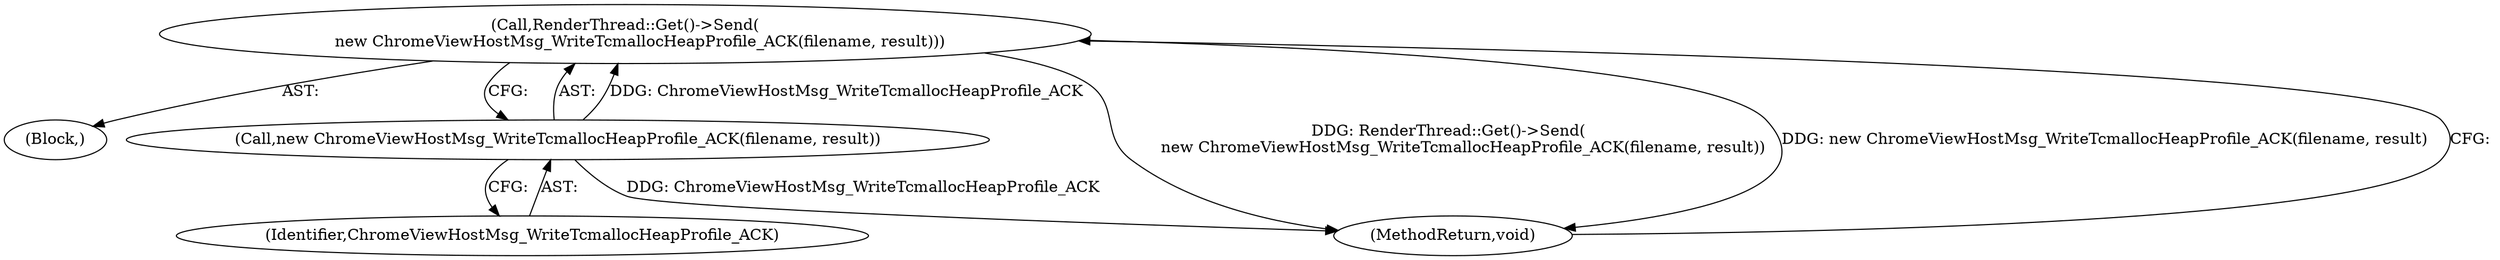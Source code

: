 digraph "1_Chrome_7bc64304a46b76928da4149693bb4e60907e54c8_3@API" {
"1000123" [label="(Call,RenderThread::Get()->Send(\n      new ChromeViewHostMsg_WriteTcmallocHeapProfile_ACK(filename, result)))"];
"1000124" [label="(Call,new ChromeViewHostMsg_WriteTcmallocHeapProfile_ACK(filename, result))"];
"1000123" [label="(Call,RenderThread::Get()->Send(\n      new ChromeViewHostMsg_WriteTcmallocHeapProfile_ACK(filename, result)))"];
"1000125" [label="(Identifier,ChromeViewHostMsg_WriteTcmallocHeapProfile_ACK)"];
"1000124" [label="(Call,new ChromeViewHostMsg_WriteTcmallocHeapProfile_ACK(filename, result))"];
"1000102" [label="(Block,)"];
"1000126" [label="(MethodReturn,void)"];
"1000123" -> "1000102"  [label="AST: "];
"1000123" -> "1000124"  [label="CFG: "];
"1000124" -> "1000123"  [label="AST: "];
"1000126" -> "1000123"  [label="CFG: "];
"1000123" -> "1000126"  [label="DDG: RenderThread::Get()->Send(\n      new ChromeViewHostMsg_WriteTcmallocHeapProfile_ACK(filename, result))"];
"1000123" -> "1000126"  [label="DDG: new ChromeViewHostMsg_WriteTcmallocHeapProfile_ACK(filename, result)"];
"1000124" -> "1000123"  [label="DDG: ChromeViewHostMsg_WriteTcmallocHeapProfile_ACK"];
"1000124" -> "1000125"  [label="CFG: "];
"1000125" -> "1000124"  [label="AST: "];
"1000124" -> "1000126"  [label="DDG: ChromeViewHostMsg_WriteTcmallocHeapProfile_ACK"];
}
